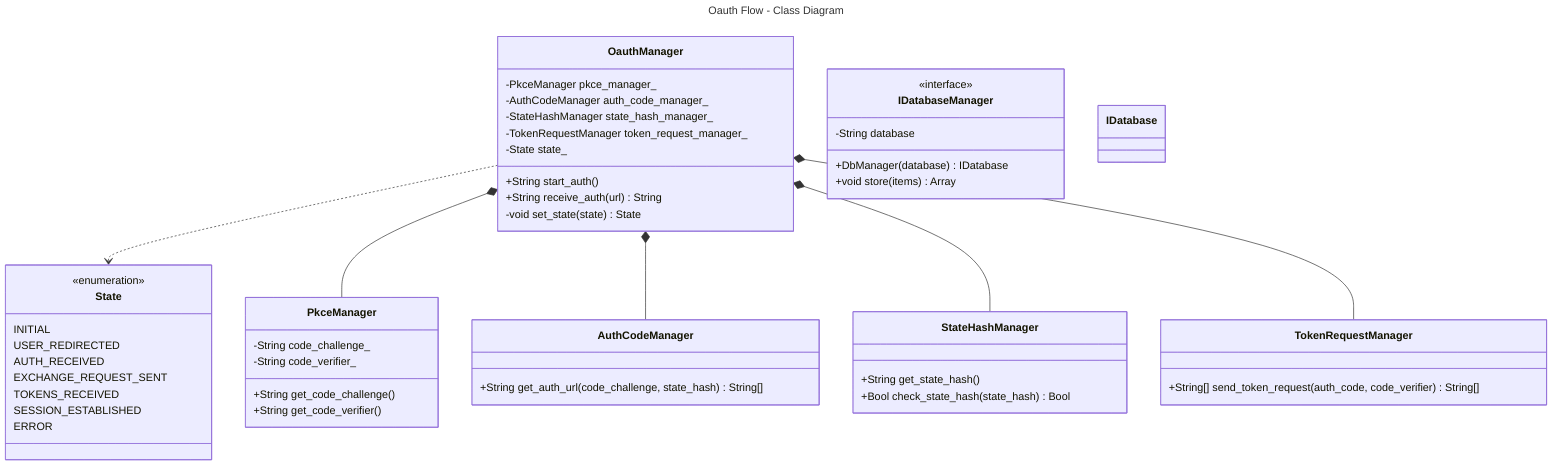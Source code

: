 ---
title: Oauth Flow - Class Diagram
---
classDiagram
    class OauthManager {
        +String start_auth()
        +String receive_auth(url) String
        -PkceManager pkce_manager_
        -AuthCodeManager auth_code_manager_
        -StateHashManager state_hash_manager_
        -TokenRequestManager token_request_manager_
        -State state_
        -void set_state(state) State
    }

    class PkceManager {
        -String code_challenge_
        -String code_verifier_
        +String get_code_challenge()
        +String get_code_verifier()
    }

    class AuthCodeManager {
        +String get_auth_url(code_challenge, state_hash) String[]
    }

    class StateHashManager {
        +String get_state_hash()
        +Bool check_state_hash(state_hash) Bool
    }

    class TokenRequestManager {
        +String[] send_token_request(auth_code, code_verifier) String[]
    }

    class IDatabaseManager {
        <<interface>>
        +DbManager(database) IDatabase
        -String database
        +void store(items) Array
    }

    class IDatabase {

    }

    class State {
        <<enumeration>>
        INITIAL
        USER_REDIRECTED
        AUTH_RECEIVED
        EXCHANGE_REQUEST_SENT
        TOKENS_RECEIVED
        SESSION_ESTABLISHED
        ERROR
    }

    OauthManager ..> State
    OauthManager *-- PkceManager
    OauthManager *-- AuthCodeManager
    OauthManager *-- StateHashManager
    OauthManager *-- TokenRequestManager